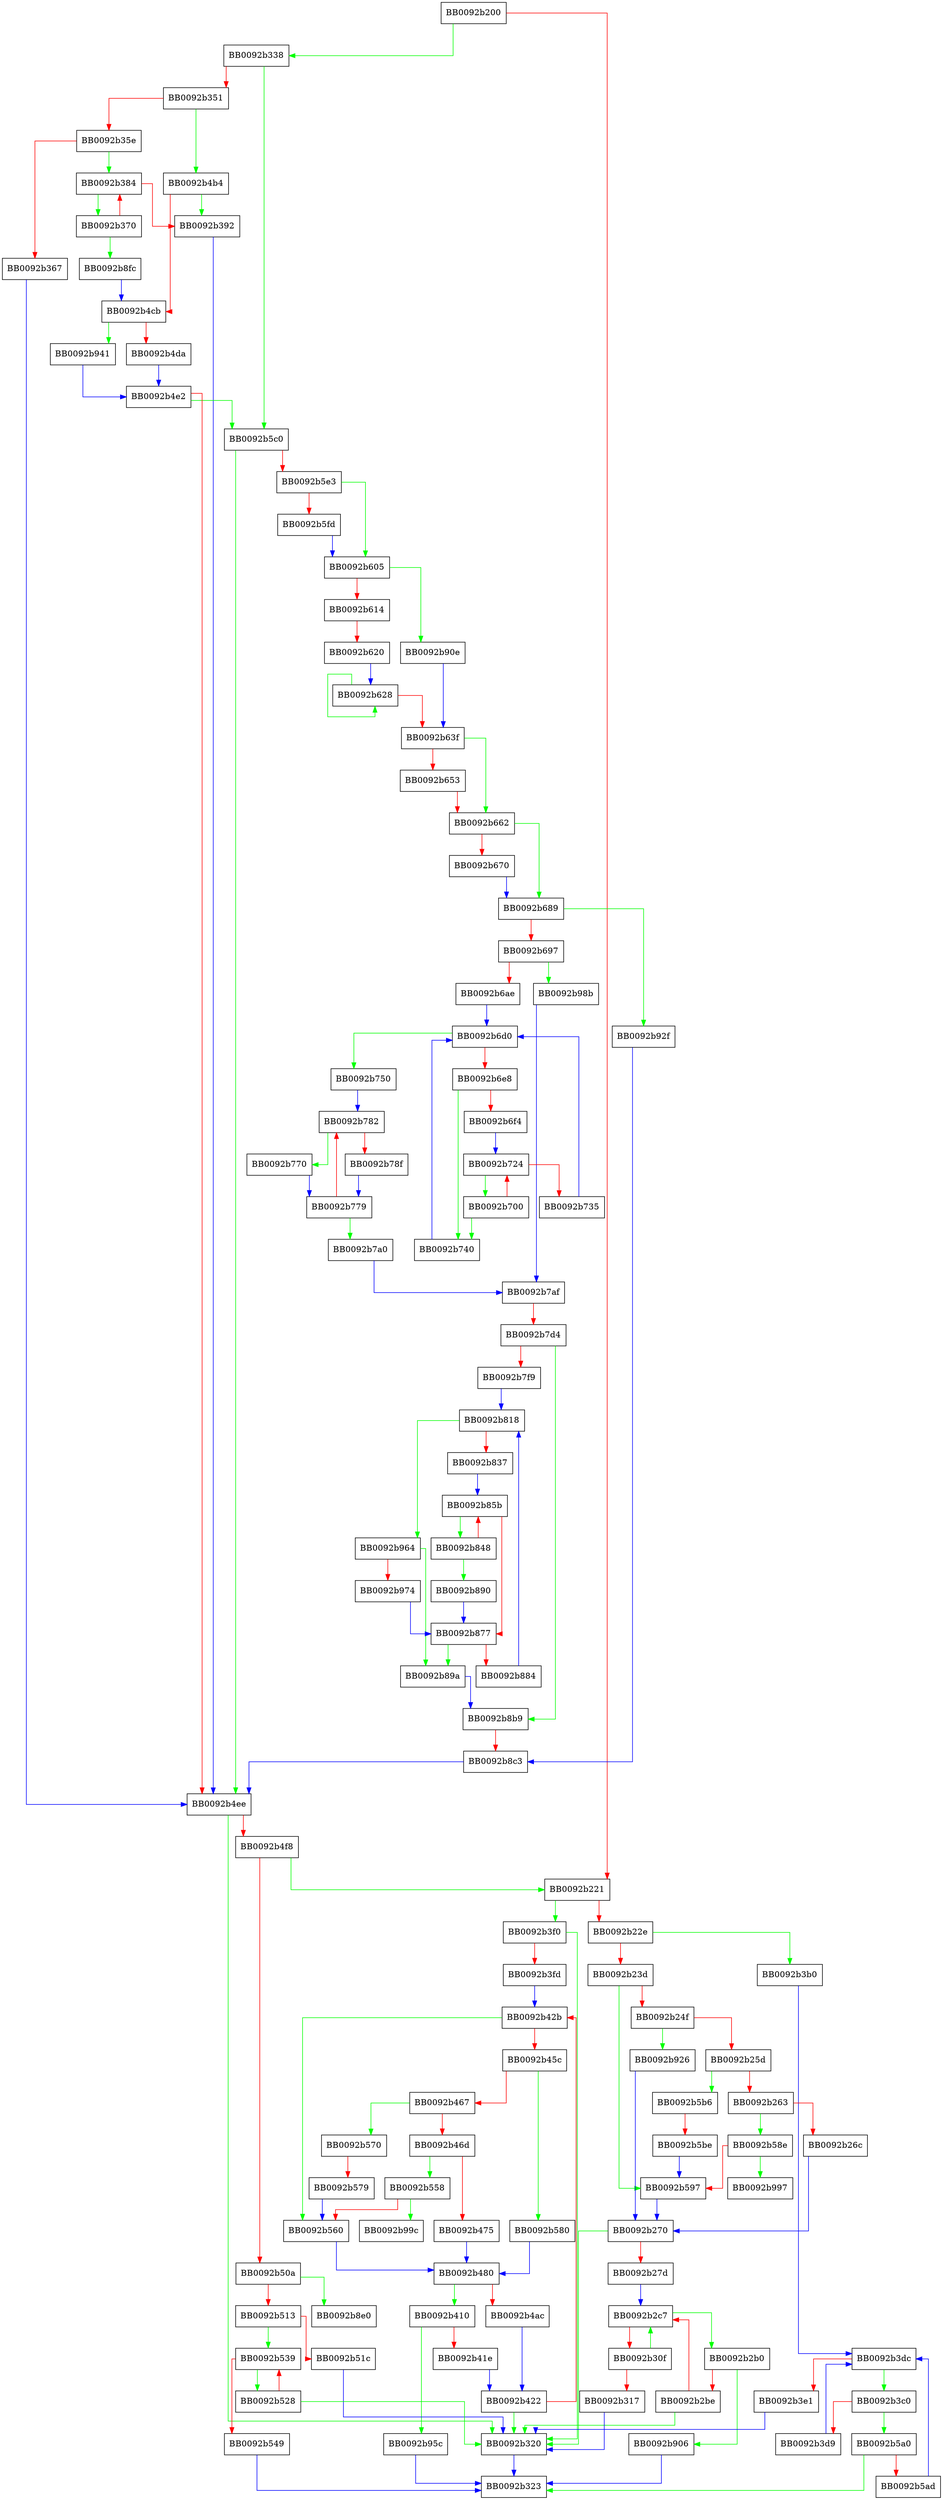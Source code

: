 digraph search_object {
  node [shape="box"];
  graph [splines=ortho];
  BB0092b200 -> BB0092b338 [color="green"];
  BB0092b200 -> BB0092b221 [color="red"];
  BB0092b221 -> BB0092b3f0 [color="green"];
  BB0092b221 -> BB0092b22e [color="red"];
  BB0092b22e -> BB0092b3b0 [color="green"];
  BB0092b22e -> BB0092b23d [color="red"];
  BB0092b23d -> BB0092b597 [color="green"];
  BB0092b23d -> BB0092b24f [color="red"];
  BB0092b24f -> BB0092b926 [color="green"];
  BB0092b24f -> BB0092b25d [color="red"];
  BB0092b25d -> BB0092b5b6 [color="green"];
  BB0092b25d -> BB0092b263 [color="red"];
  BB0092b263 -> BB0092b58e [color="green"];
  BB0092b263 -> BB0092b26c [color="red"];
  BB0092b26c -> BB0092b270 [color="blue"];
  BB0092b270 -> BB0092b320 [color="green"];
  BB0092b270 -> BB0092b27d [color="red"];
  BB0092b27d -> BB0092b2c7 [color="blue"];
  BB0092b2b0 -> BB0092b906 [color="green"];
  BB0092b2b0 -> BB0092b2be [color="red"];
  BB0092b2be -> BB0092b320 [color="green"];
  BB0092b2be -> BB0092b2c7 [color="red"];
  BB0092b2c7 -> BB0092b2b0 [color="green"];
  BB0092b2c7 -> BB0092b30f [color="red"];
  BB0092b30f -> BB0092b2c7 [color="green"];
  BB0092b30f -> BB0092b317 [color="red"];
  BB0092b317 -> BB0092b320 [color="blue"];
  BB0092b320 -> BB0092b323 [color="blue"];
  BB0092b338 -> BB0092b5c0 [color="green"];
  BB0092b338 -> BB0092b351 [color="red"];
  BB0092b351 -> BB0092b4b4 [color="green"];
  BB0092b351 -> BB0092b35e [color="red"];
  BB0092b35e -> BB0092b384 [color="green"];
  BB0092b35e -> BB0092b367 [color="red"];
  BB0092b367 -> BB0092b4ee [color="blue"];
  BB0092b370 -> BB0092b8fc [color="green"];
  BB0092b370 -> BB0092b384 [color="red"];
  BB0092b384 -> BB0092b370 [color="green"];
  BB0092b384 -> BB0092b392 [color="red"];
  BB0092b392 -> BB0092b4ee [color="blue"];
  BB0092b3b0 -> BB0092b3dc [color="blue"];
  BB0092b3c0 -> BB0092b5a0 [color="green"];
  BB0092b3c0 -> BB0092b3d9 [color="red"];
  BB0092b3d9 -> BB0092b3dc [color="blue"];
  BB0092b3dc -> BB0092b3c0 [color="green"];
  BB0092b3dc -> BB0092b3e1 [color="red"];
  BB0092b3e1 -> BB0092b320 [color="blue"];
  BB0092b3f0 -> BB0092b320 [color="green"];
  BB0092b3f0 -> BB0092b3fd [color="red"];
  BB0092b3fd -> BB0092b42b [color="blue"];
  BB0092b410 -> BB0092b95c [color="green"];
  BB0092b410 -> BB0092b41e [color="red"];
  BB0092b41e -> BB0092b422 [color="blue"];
  BB0092b422 -> BB0092b320 [color="green"];
  BB0092b422 -> BB0092b42b [color="red"];
  BB0092b42b -> BB0092b560 [color="green"];
  BB0092b42b -> BB0092b45c [color="red"];
  BB0092b45c -> BB0092b580 [color="green"];
  BB0092b45c -> BB0092b467 [color="red"];
  BB0092b467 -> BB0092b570 [color="green"];
  BB0092b467 -> BB0092b46d [color="red"];
  BB0092b46d -> BB0092b558 [color="green"];
  BB0092b46d -> BB0092b475 [color="red"];
  BB0092b475 -> BB0092b480 [color="blue"];
  BB0092b480 -> BB0092b410 [color="green"];
  BB0092b480 -> BB0092b4ac [color="red"];
  BB0092b4ac -> BB0092b422 [color="blue"];
  BB0092b4b4 -> BB0092b392 [color="green"];
  BB0092b4b4 -> BB0092b4cb [color="red"];
  BB0092b4cb -> BB0092b941 [color="green"];
  BB0092b4cb -> BB0092b4da [color="red"];
  BB0092b4da -> BB0092b4e2 [color="blue"];
  BB0092b4e2 -> BB0092b5c0 [color="green"];
  BB0092b4e2 -> BB0092b4ee [color="red"];
  BB0092b4ee -> BB0092b320 [color="green"];
  BB0092b4ee -> BB0092b4f8 [color="red"];
  BB0092b4f8 -> BB0092b221 [color="green"];
  BB0092b4f8 -> BB0092b50a [color="red"];
  BB0092b50a -> BB0092b8e0 [color="green"];
  BB0092b50a -> BB0092b513 [color="red"];
  BB0092b513 -> BB0092b539 [color="green"];
  BB0092b513 -> BB0092b51c [color="red"];
  BB0092b51c -> BB0092b320 [color="blue"];
  BB0092b528 -> BB0092b320 [color="green"];
  BB0092b528 -> BB0092b539 [color="red"];
  BB0092b539 -> BB0092b528 [color="green"];
  BB0092b539 -> BB0092b549 [color="red"];
  BB0092b549 -> BB0092b323 [color="blue"];
  BB0092b558 -> BB0092b99c [color="green"];
  BB0092b558 -> BB0092b560 [color="red"];
  BB0092b560 -> BB0092b480 [color="blue"];
  BB0092b570 -> BB0092b579 [color="red"];
  BB0092b579 -> BB0092b560 [color="blue"];
  BB0092b580 -> BB0092b480 [color="blue"];
  BB0092b58e -> BB0092b997 [color="green"];
  BB0092b58e -> BB0092b597 [color="red"];
  BB0092b597 -> BB0092b270 [color="blue"];
  BB0092b5a0 -> BB0092b323 [color="green"];
  BB0092b5a0 -> BB0092b5ad [color="red"];
  BB0092b5ad -> BB0092b3dc [color="blue"];
  BB0092b5b6 -> BB0092b5be [color="red"];
  BB0092b5be -> BB0092b597 [color="blue"];
  BB0092b5c0 -> BB0092b4ee [color="green"];
  BB0092b5c0 -> BB0092b5e3 [color="red"];
  BB0092b5e3 -> BB0092b605 [color="green"];
  BB0092b5e3 -> BB0092b5fd [color="red"];
  BB0092b5fd -> BB0092b605 [color="blue"];
  BB0092b605 -> BB0092b90e [color="green"];
  BB0092b605 -> BB0092b614 [color="red"];
  BB0092b614 -> BB0092b620 [color="red"];
  BB0092b620 -> BB0092b628 [color="blue"];
  BB0092b628 -> BB0092b628 [color="green"];
  BB0092b628 -> BB0092b63f [color="red"];
  BB0092b63f -> BB0092b662 [color="green"];
  BB0092b63f -> BB0092b653 [color="red"];
  BB0092b653 -> BB0092b662 [color="red"];
  BB0092b662 -> BB0092b689 [color="green"];
  BB0092b662 -> BB0092b670 [color="red"];
  BB0092b670 -> BB0092b689 [color="blue"];
  BB0092b689 -> BB0092b92f [color="green"];
  BB0092b689 -> BB0092b697 [color="red"];
  BB0092b697 -> BB0092b98b [color="green"];
  BB0092b697 -> BB0092b6ae [color="red"];
  BB0092b6ae -> BB0092b6d0 [color="blue"];
  BB0092b6d0 -> BB0092b750 [color="green"];
  BB0092b6d0 -> BB0092b6e8 [color="red"];
  BB0092b6e8 -> BB0092b740 [color="green"];
  BB0092b6e8 -> BB0092b6f4 [color="red"];
  BB0092b6f4 -> BB0092b724 [color="blue"];
  BB0092b700 -> BB0092b740 [color="green"];
  BB0092b700 -> BB0092b724 [color="red"];
  BB0092b724 -> BB0092b700 [color="green"];
  BB0092b724 -> BB0092b735 [color="red"];
  BB0092b735 -> BB0092b6d0 [color="blue"];
  BB0092b740 -> BB0092b6d0 [color="blue"];
  BB0092b750 -> BB0092b782 [color="blue"];
  BB0092b770 -> BB0092b779 [color="blue"];
  BB0092b779 -> BB0092b7a0 [color="green"];
  BB0092b779 -> BB0092b782 [color="red"];
  BB0092b782 -> BB0092b770 [color="green"];
  BB0092b782 -> BB0092b78f [color="red"];
  BB0092b78f -> BB0092b779 [color="blue"];
  BB0092b7a0 -> BB0092b7af [color="blue"];
  BB0092b7af -> BB0092b7d4 [color="red"];
  BB0092b7d4 -> BB0092b8b9 [color="green"];
  BB0092b7d4 -> BB0092b7f9 [color="red"];
  BB0092b7f9 -> BB0092b818 [color="blue"];
  BB0092b818 -> BB0092b964 [color="green"];
  BB0092b818 -> BB0092b837 [color="red"];
  BB0092b837 -> BB0092b85b [color="blue"];
  BB0092b848 -> BB0092b890 [color="green"];
  BB0092b848 -> BB0092b85b [color="red"];
  BB0092b85b -> BB0092b848 [color="green"];
  BB0092b85b -> BB0092b877 [color="red"];
  BB0092b877 -> BB0092b89a [color="green"];
  BB0092b877 -> BB0092b884 [color="red"];
  BB0092b884 -> BB0092b818 [color="blue"];
  BB0092b890 -> BB0092b877 [color="blue"];
  BB0092b89a -> BB0092b8b9 [color="blue"];
  BB0092b8b9 -> BB0092b8c3 [color="red"];
  BB0092b8c3 -> BB0092b4ee [color="blue"];
  BB0092b8fc -> BB0092b4cb [color="blue"];
  BB0092b906 -> BB0092b323 [color="blue"];
  BB0092b90e -> BB0092b63f [color="blue"];
  BB0092b926 -> BB0092b270 [color="blue"];
  BB0092b92f -> BB0092b8c3 [color="blue"];
  BB0092b941 -> BB0092b4e2 [color="blue"];
  BB0092b95c -> BB0092b323 [color="blue"];
  BB0092b964 -> BB0092b89a [color="green"];
  BB0092b964 -> BB0092b974 [color="red"];
  BB0092b974 -> BB0092b877 [color="blue"];
  BB0092b98b -> BB0092b7af [color="blue"];
}